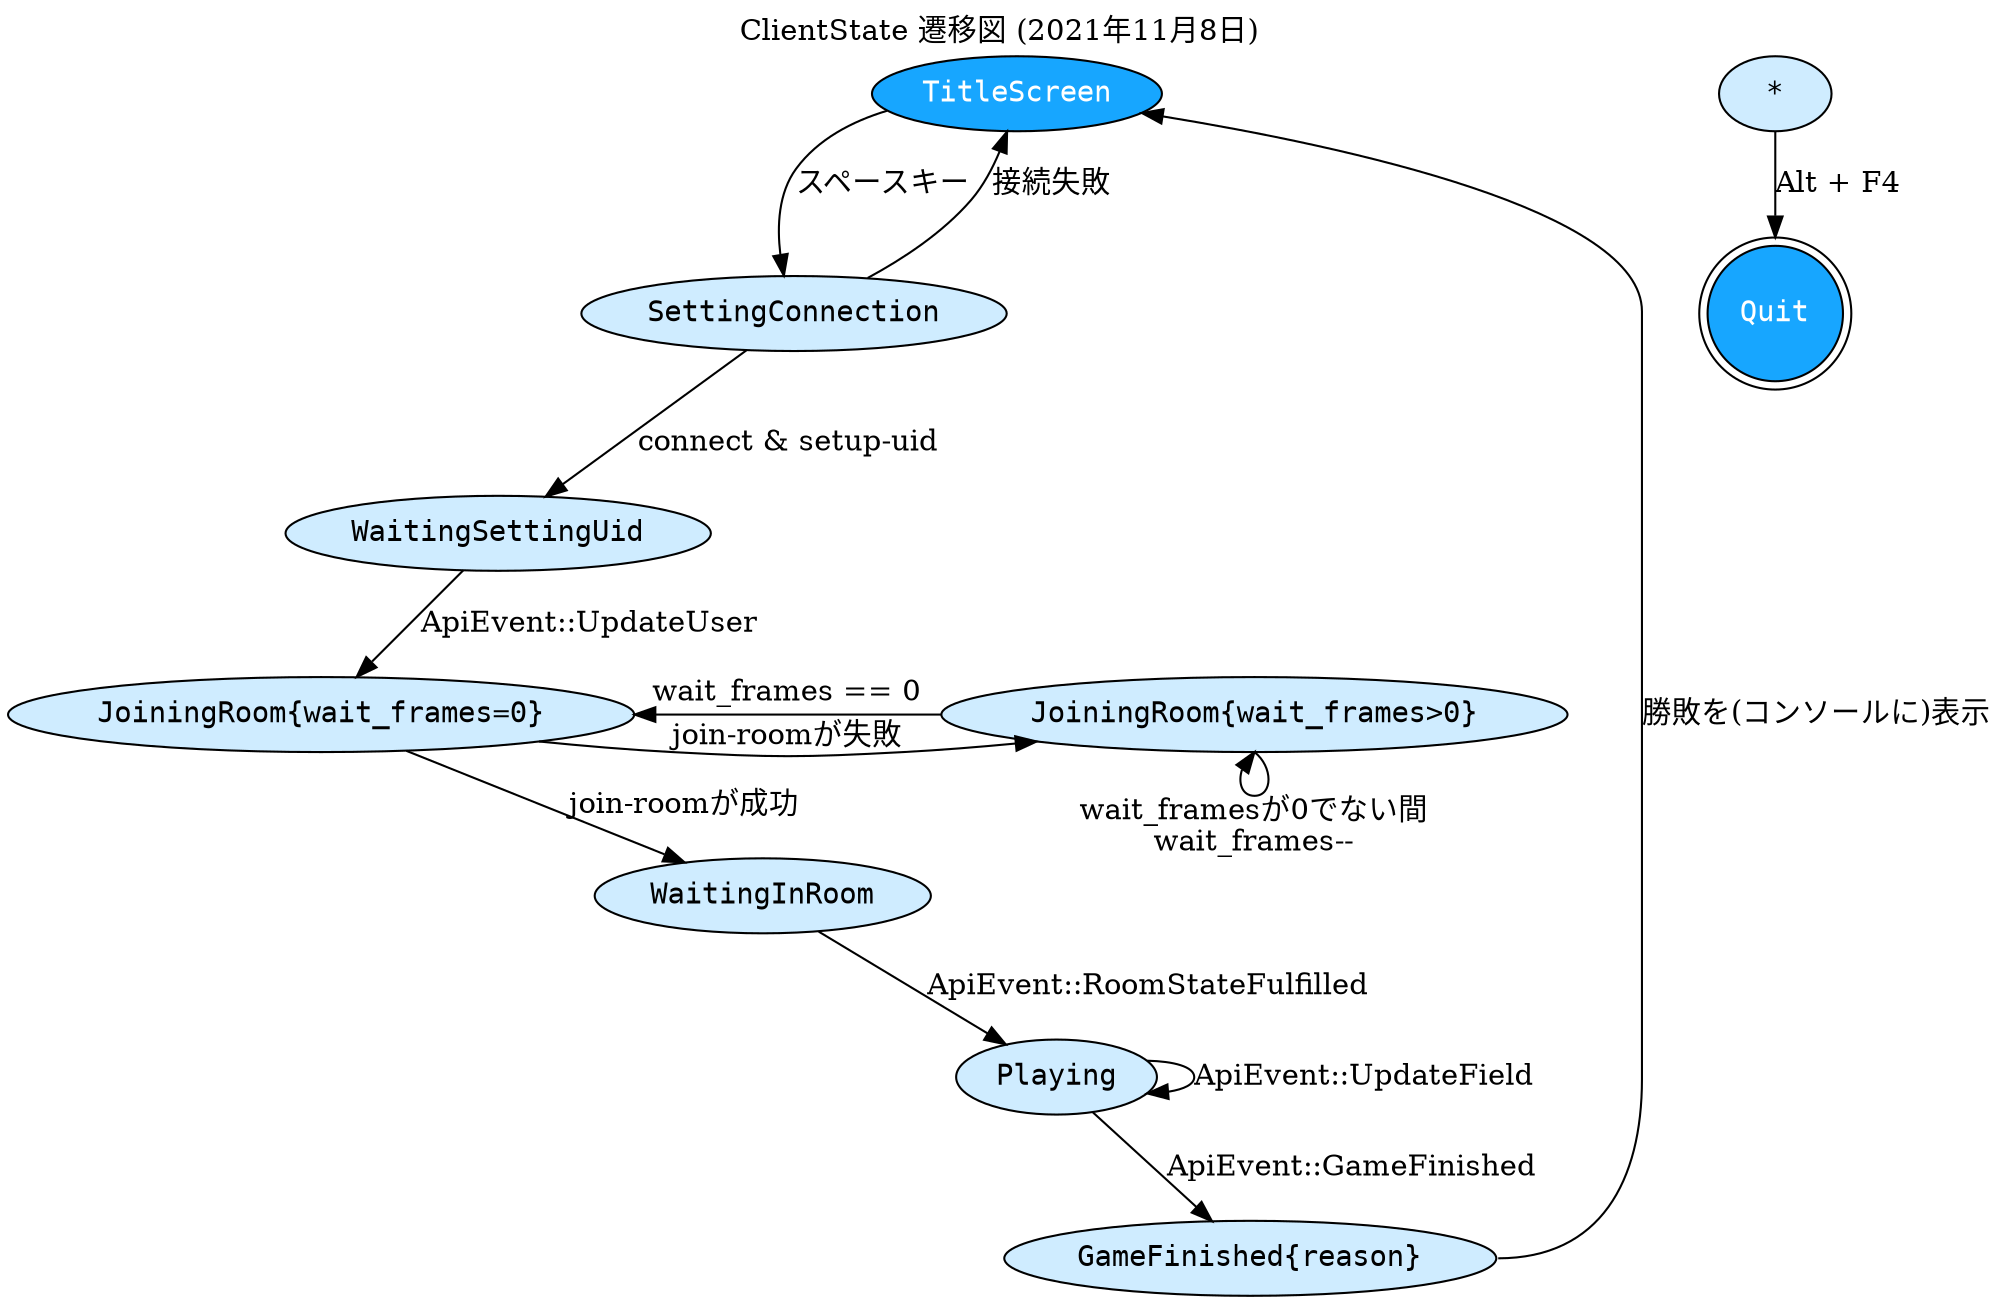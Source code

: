 digraph ClientState {
  graph [
    charset = "UTF-8"
  ];
  label = "ClientState 遷移図 (2021年11月8日)"
  labelloc = t
  labeljust = c
  rankdir = TB
  layout = dot
  
  node [
    fontname = "HackGen, Consolas, monospace"
    shape = ellipse
    style = filled
    fillcolor = "#cfecff"
  ];
  edge [];

  TitleScreen [
    fontcolor = white
    fillcolor = "#17a6ff" 
  ];
  SettingConnection;
  WaitingSettingUid;
  JoiningRoom0 [ label = "JoiningRoom{wait_frames=0}" ];
  JoiningRoomN [ label = "JoiningRoom{wait_frames>0}" ];
  {rank = same; JoiningRoom0; JoiningRoomN;}
  WaitingInRoom;
  Playing;
  GameFinished [ label = "GameFinished{reason}" ];
  Quit [ 
    shape=doublecircle
    fontcolor = white
    fillcolor = "#17a6ff"  
  ];
  any [ label = "*" ];


  TitleScreen -> SettingConnection [
    label = "スペースキー"
  ];

  SettingConnection -> TitleScreen [
    label = "接続失敗"
  ];

  SettingConnection -> WaitingSettingUid [
    label = "connect & setup-uid"
  ];

  WaitingSettingUid -> JoiningRoom0 [
    label = "ApiEvent::UpdateUser"
  ];

  JoiningRoom0 -> WaitingInRoom [
    label = "join-roomが成功"
  ];

  JoiningRoom0 -> JoiningRoomN [
    label = "join-roomが失敗"
  ];

  JoiningRoomN -> JoiningRoom0 [
    label="wait_frames == 0"
  ];

  JoiningRoomN:s -> JoiningRoomN:s [
    label = "wait_framesが0でない間\nwait_frames--"
  ];

  WaitingInRoom -> Playing [
    label = "ApiEvent::RoomStateFulfilled"
  ];

  Playing -> Playing [
    label = "ApiEvent::UpdateField"
  ];

  Playing -> GameFinished [
    label = "ApiEvent::GameFinished"
  ];

  GameFinished:e -> TitleScreen [
    label = "勝敗を(コンソールに)表示"
  ];



  any -> Quit [
    label = "Alt + F4"
  ];
}
